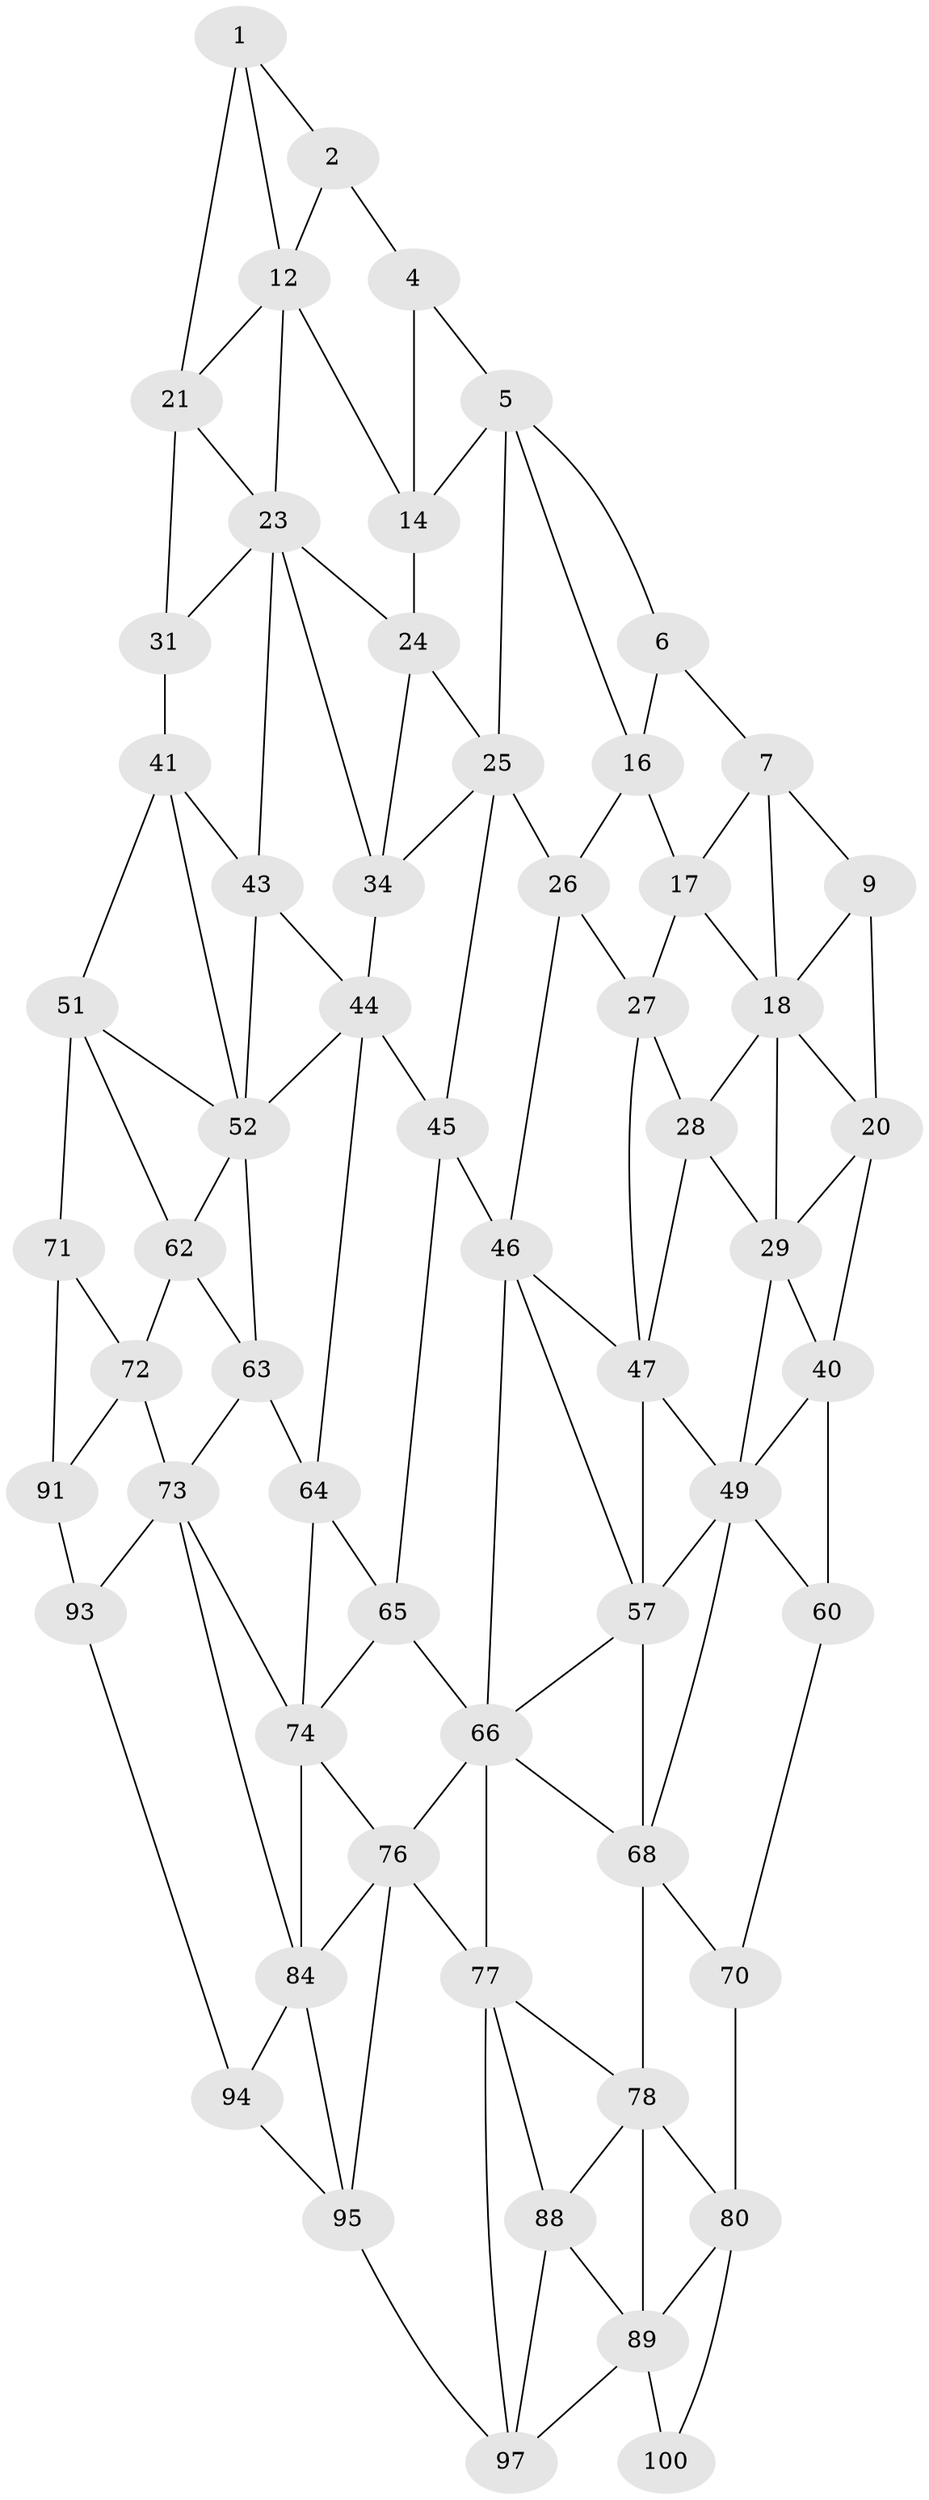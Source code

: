 // original degree distribution, {2: 0.04, 3: 0.32, 4: 0.64}
// Generated by graph-tools (version 1.1) at 2025/38/02/21/25 10:38:56]
// undirected, 59 vertices, 124 edges
graph export_dot {
graph [start="1"]
  node [color=gray90,style=filled];
  1 [super="+11"];
  2 [super="+3"];
  4;
  5 [super="+15"];
  6;
  7 [super="+8"];
  9 [super="+10"];
  12 [super="+13"];
  14;
  16;
  17;
  18 [super="+19"];
  20 [super="+30"];
  21 [super="+22"];
  23 [super="+33"];
  24;
  25 [super="+35"];
  26 [super="+36"];
  27 [super="+37"];
  28 [super="+38"];
  29 [super="+39"];
  31 [super="+32"];
  34;
  40 [super="+50"];
  41 [super="+42"];
  43;
  44 [super="+54"];
  45 [super="+55"];
  46 [super="+56"];
  47 [super="+48"];
  49 [super="+59"];
  51 [super="+61"];
  52 [super="+53"];
  57 [super="+58"];
  60;
  62;
  63;
  64;
  65;
  66 [super="+67"];
  68 [super="+69"];
  70;
  71 [super="+81"];
  72 [super="+82"];
  73 [super="+83"];
  74 [super="+75"];
  76 [super="+86"];
  77 [super="+87"];
  78 [super="+79"];
  80 [super="+90"];
  84 [super="+85"];
  88;
  89 [super="+99"];
  91 [super="+92"];
  93;
  94;
  95 [super="+96"];
  97 [super="+98"];
  100;
  1 -- 2;
  1 -- 12;
  1 -- 21;
  2 -- 12 [weight=2];
  2 -- 4;
  4 -- 14;
  4 -- 5;
  5 -- 6;
  5 -- 16;
  5 -- 25;
  5 -- 14;
  6 -- 16;
  6 -- 7;
  7 -- 17;
  7 -- 9;
  7 -- 18;
  9 -- 18;
  9 -- 20;
  12 -- 14;
  12 -- 23;
  12 -- 21;
  14 -- 24;
  16 -- 26;
  16 -- 17;
  17 -- 27;
  17 -- 18;
  18 -- 28;
  18 -- 20;
  18 -- 29;
  20 -- 40;
  20 -- 29;
  21 -- 31 [weight=2];
  21 -- 23;
  23 -- 24;
  23 -- 34;
  23 -- 43;
  23 -- 31;
  24 -- 34;
  24 -- 25;
  25 -- 26 [weight=2];
  25 -- 34;
  25 -- 45;
  26 -- 27 [weight=2];
  26 -- 46;
  27 -- 28 [weight=2];
  27 -- 47;
  28 -- 29 [weight=2];
  28 -- 47;
  29 -- 40;
  29 -- 49;
  31 -- 41 [weight=2];
  34 -- 44;
  40 -- 49;
  40 -- 60;
  41 -- 51;
  41 -- 43;
  41 -- 52;
  43 -- 44;
  43 -- 52;
  44 -- 45 [weight=2];
  44 -- 64;
  44 -- 52;
  45 -- 46 [weight=2];
  45 -- 65;
  46 -- 47;
  46 -- 57;
  46 -- 66;
  47 -- 57 [weight=2];
  47 -- 49;
  49 -- 60;
  49 -- 57;
  49 -- 68;
  51 -- 52;
  51 -- 62;
  51 -- 71;
  52 -- 62;
  52 -- 63;
  57 -- 68;
  57 -- 66;
  60 -- 70;
  62 -- 72;
  62 -- 63;
  63 -- 73;
  63 -- 64;
  64 -- 74;
  64 -- 65;
  65 -- 66;
  65 -- 74;
  66 -- 76;
  66 -- 68;
  66 -- 77;
  68 -- 78 [weight=2];
  68 -- 70;
  70 -- 80;
  71 -- 72 [weight=2];
  71 -- 91;
  72 -- 73 [weight=2];
  72 -- 91;
  73 -- 74;
  73 -- 84;
  73 -- 93;
  74 -- 84 [weight=2];
  74 -- 76;
  76 -- 77 [weight=2];
  76 -- 84;
  76 -- 95;
  77 -- 78;
  77 -- 88;
  77 -- 97;
  78 -- 88;
  78 -- 80;
  78 -- 89;
  80 -- 89;
  80 -- 100;
  84 -- 94;
  84 -- 95;
  88 -- 89;
  88 -- 97;
  89 -- 100;
  89 -- 97;
  91 -- 93;
  93 -- 94;
  94 -- 95;
  95 -- 97;
}
